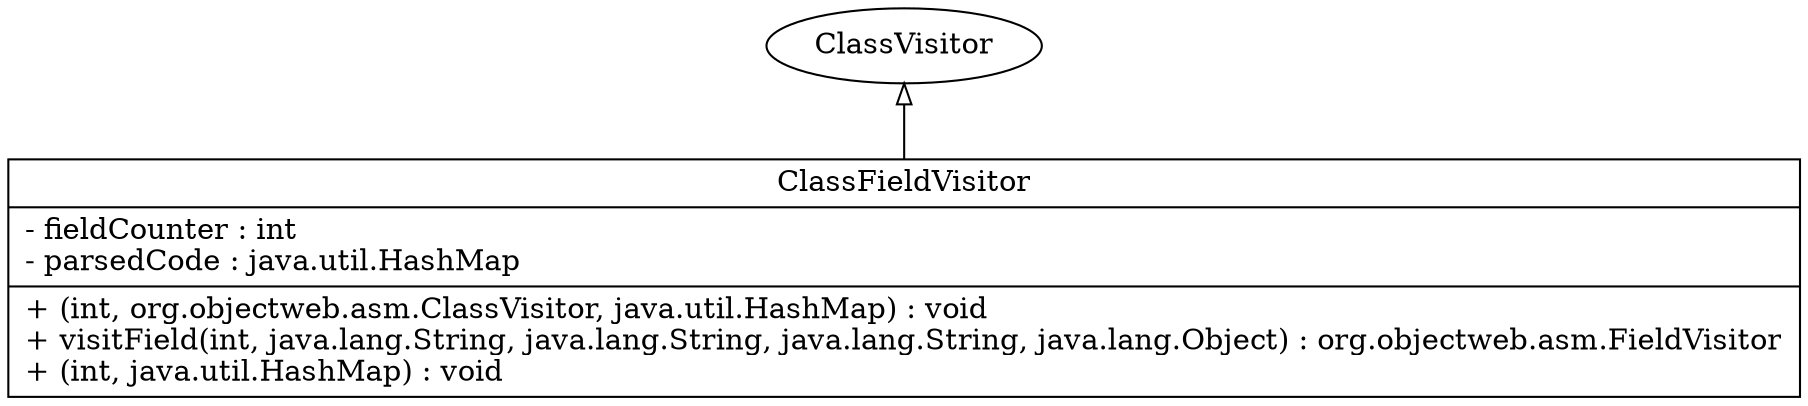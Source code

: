 digraph G{
rankdir=BT;
ClassFieldVisitor [
shape="record",
label = "{ClassFieldVisitor|- fieldCounter : int\l- parsedCode : java.util.HashMap\l|+ (int, org.objectweb.asm.ClassVisitor, java.util.HashMap) : void\l+ visitField(int, java.lang.String, java.lang.String, java.lang.String, java.lang.Object) : org.objectweb.asm.FieldVisitor\l+ (int, java.util.HashMap) : void\l}"
];ClassFieldVisitor -> ClassVisitor [arrowhead="onormal", style="solid"];}